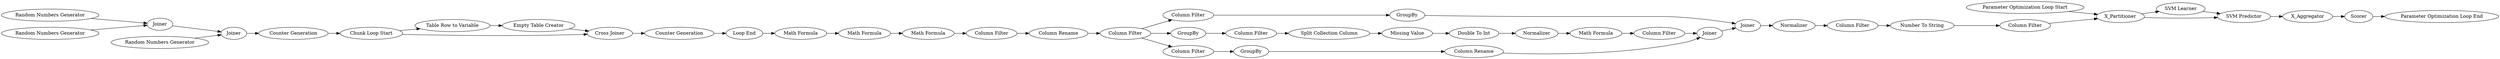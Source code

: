 digraph {
	46 -> 64
	12 -> 15
	56 -> 25
	8 -> 9
	14 -> 12
	59 -> 60
	73 -> 76
	4 -> 6
	74 -> 79
	50 -> 54
	61 -> 75
	54 -> 55
	25 -> 34
	50 -> 51
	22 -> 17
	19 -> 73
	17 -> 18
	60 -> 81
	10 -> 11
	51 -> 21
	5 -> 7
	8 -> 11
	18 -> 50
	81 -> 61
	15 -> 16
	55 -> 60
	76 -> 66
	7 -> 13
	53 -> 47
	13 -> 8
	21 -> 56
	45 -> 46
	6 -> 7
	34 -> 45
	3 -> 6
	47 -> 59
	64 -> 59
	50 -> 52
	75 -> 82
	52 -> 53
	11 -> 14
	82 -> 74
	74 -> 19
	80 -> 74
	9 -> 10
	79 -> 19
	16 -> 22
	55 [label=GroupBy]
	7 [label=Joiner]
	79 [label="SVM Learner"]
	9 [label="Table Row to Variable"]
	18 [label="Column Rename"]
	21 [label="Column Filter"]
	8 [label="Chunk Loop Start"]
	74 [label=X_Partitioner]
	17 [label="Column Filter"]
	3 [label="Random Numbers Generator"]
	19 [label="SVM Predictor"]
	80 [label="Parameter Optimization Loop Start"]
	64 [label="Column Filter"]
	51 [label=GroupBy]
	56 [label="Split Collection Column"]
	6 [label=Joiner]
	15 [label="Math Formula"]
	25 [label="Missing Value"]
	54 [label="Column Filter"]
	12 [label="Loop End"]
	10 [label="Empty Table Creator"]
	59 [label=Joiner]
	16 [label="Math Formula"]
	75 [label="Number To String"]
	50 [label="Column Filter"]
	22 [label="Math Formula"]
	53 [label=GroupBy]
	11 [label="Cross Joiner"]
	4 [label="Random Numbers Generator"]
	47 [label="Column Rename"]
	61 [label="Column Filter"]
	76 [label=Scorer]
	14 [label="Counter Generation"]
	60 [label=Joiner]
	81 [label=Normalizer]
	5 [label="Random Numbers Generator"]
	13 [label="Counter Generation"]
	34 [label="Double To Int"]
	66 [label="Parameter Optimization Loop End"]
	82 [label="Column Filter"]
	46 [label="Math Formula"]
	52 [label="Column Filter"]
	73 [label=X_Aggregator]
	45 [label=Normalizer]
	rankdir=LR
}
